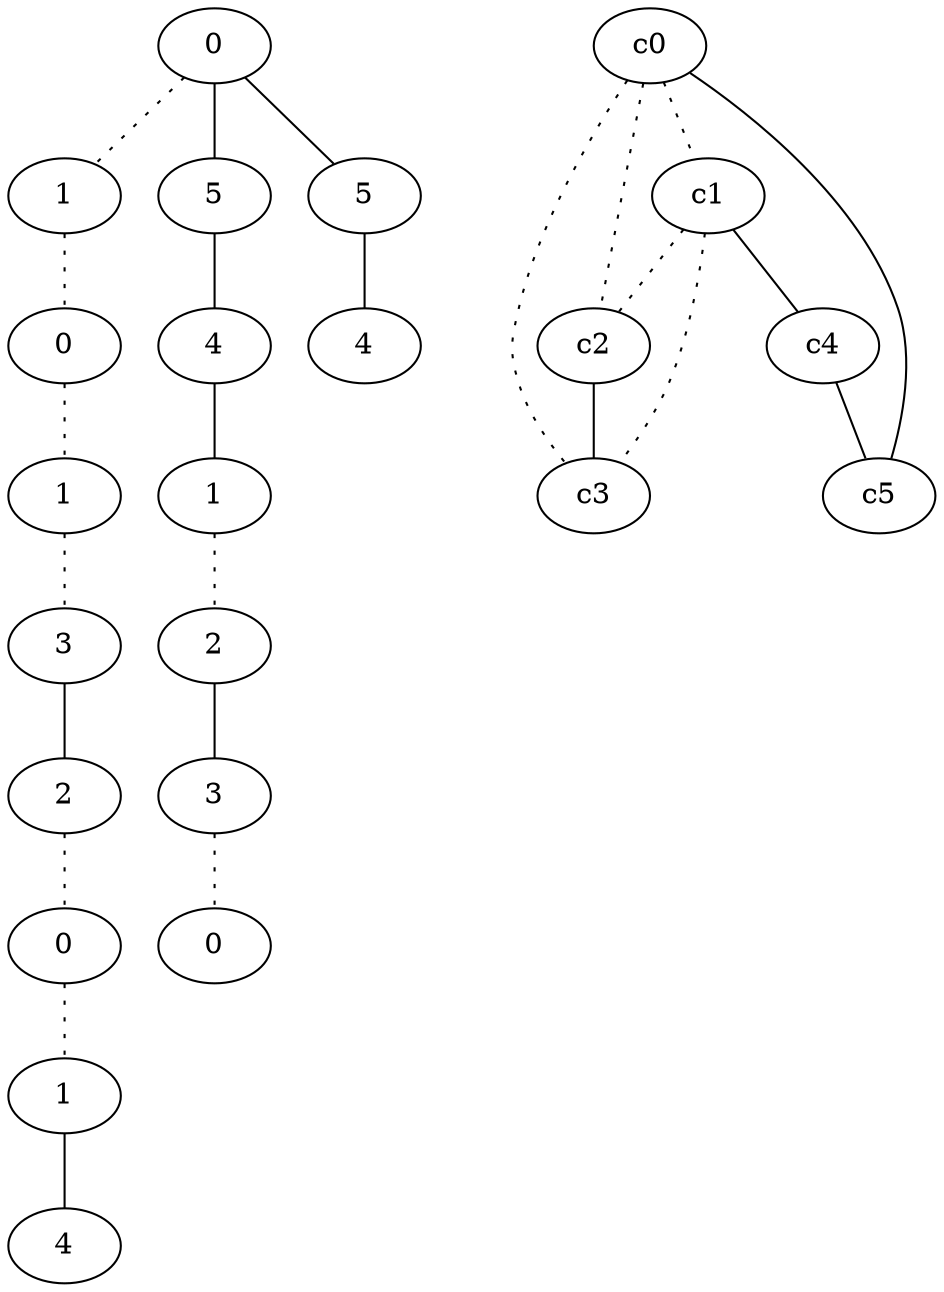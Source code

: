 graph {
a0[label=0];
a1[label=1];
a2[label=0];
a3[label=1];
a4[label=3];
a5[label=2];
a6[label=0];
a7[label=1];
a8[label=4];
a9[label=5];
a10[label=4];
a11[label=1];
a12[label=2];
a13[label=3];
a14[label=0];
a15[label=5];
a16[label=4];
a0 -- a1 [style=dotted];
a0 -- a9;
a0 -- a15;
a1 -- a2 [style=dotted];
a2 -- a3 [style=dotted];
a3 -- a4 [style=dotted];
a4 -- a5;
a5 -- a6 [style=dotted];
a6 -- a7 [style=dotted];
a7 -- a8;
a9 -- a10;
a10 -- a11;
a11 -- a12 [style=dotted];
a12 -- a13;
a13 -- a14 [style=dotted];
a15 -- a16;
c0 -- c1 [style=dotted];
c0 -- c2 [style=dotted];
c0 -- c3 [style=dotted];
c0 -- c5;
c1 -- c2 [style=dotted];
c1 -- c3 [style=dotted];
c1 -- c4;
c2 -- c3;
c4 -- c5;
}
